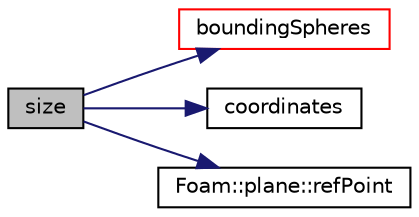 digraph "size"
{
  bgcolor="transparent";
  edge [fontname="Helvetica",fontsize="10",labelfontname="Helvetica",labelfontsize="10"];
  node [fontname="Helvetica",fontsize="10",shape=record];
  rankdir="LR";
  Node1 [label="size",height=0.2,width=0.4,color="black", fillcolor="grey75", style="filled", fontcolor="black"];
  Node1 -> Node2 [color="midnightblue",fontsize="10",style="solid",fontname="Helvetica"];
  Node2 [label="boundingSpheres",height=0.2,width=0.4,color="red",URL="$a02257.html#af4690dee4a2416d50cd4376b4f6fad03",tooltip="Get bounding spheres (centre and radius squared), one per element. "];
  Node1 -> Node3 [color="midnightblue",fontsize="10",style="solid",fontname="Helvetica"];
  Node3 [label="coordinates",height=0.2,width=0.4,color="black",URL="$a02257.html#a63dde5ed963ede3c2c7a3681dd742999",tooltip="Get representative set of element coordinates. "];
  Node1 -> Node4 [color="midnightblue",fontsize="10",style="solid",fontname="Helvetica"];
  Node4 [label="Foam::plane::refPoint",height=0.2,width=0.4,color="black",URL="$a01858.html#a41c154f0a16ab9c0bab040861fe786d5",tooltip="Return or return plane base point. "];
}
